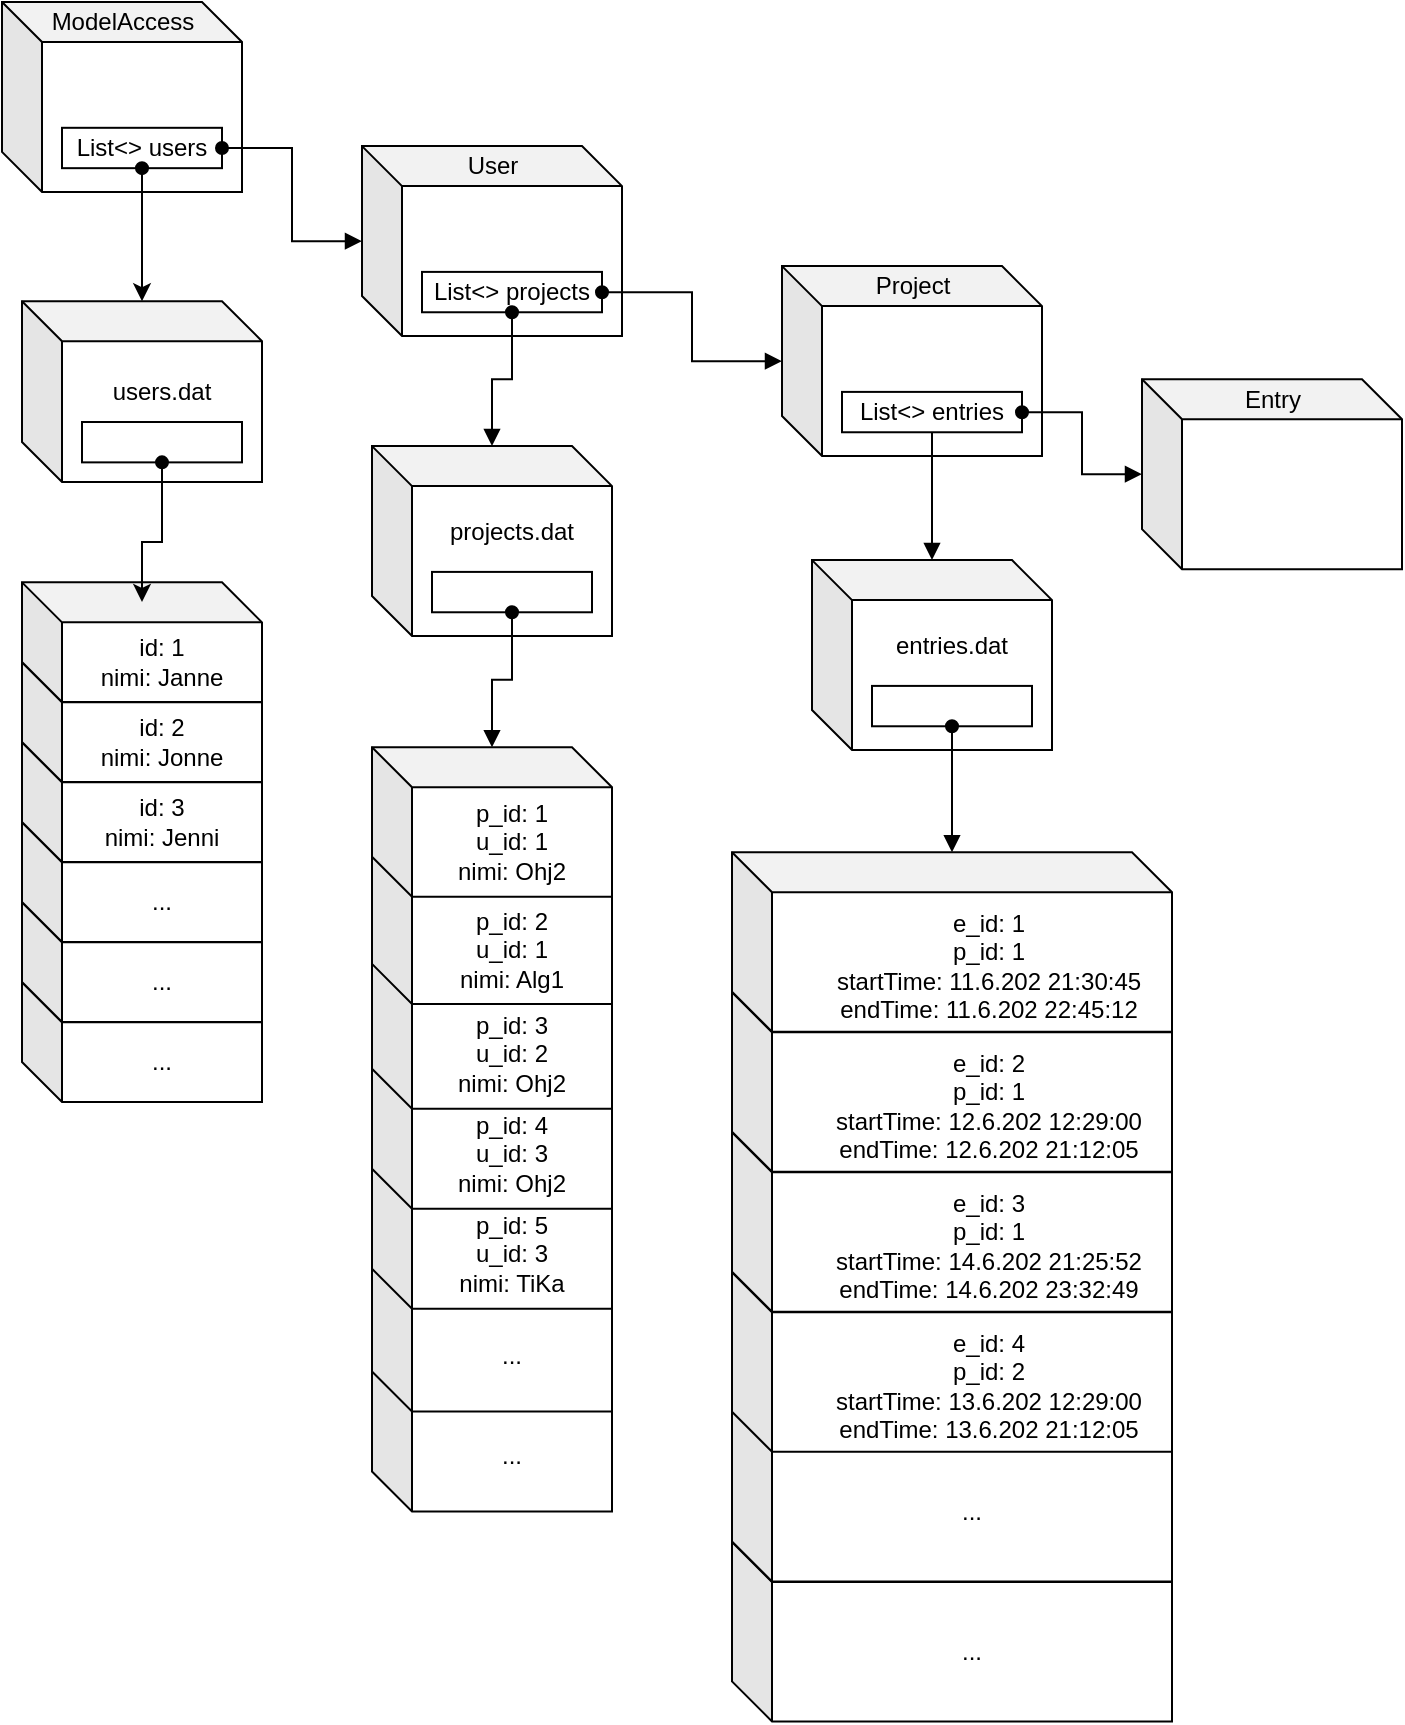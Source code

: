 <mxfile version="12.5.3" type="device"><diagram id="rrkpO7vF_OYcIXnouZr9" name="Page-1"><mxGraphModel dx="1422" dy="822" grid="1" gridSize="10" guides="1" tooltips="1" connect="1" arrows="1" fold="1" page="1" pageScale="1" pageWidth="827" pageHeight="1169" math="0" shadow="0"><root><mxCell id="0"/><mxCell id="1" parent="0"/><mxCell id="aQ8OHR9xUHMVFZoHDJCB-304" value="..." style="shape=cube;whiteSpace=wrap;html=1;boundedLbl=1;backgroundOutline=1;darkOpacity=0.05;darkOpacity2=0.1;" vertex="1" parent="1"><mxGeometry x="435" y="780.001" width="220" height="89.72" as="geometry"/></mxCell><mxCell id="aQ8OHR9xUHMVFZoHDJCB-303" value="..." style="shape=cube;whiteSpace=wrap;html=1;boundedLbl=1;backgroundOutline=1;darkOpacity=0.05;darkOpacity2=0.1;" vertex="1" parent="1"><mxGeometry x="255" y="689.998" width="120" height="74.766" as="geometry"/></mxCell><mxCell id="aQ8OHR9xUHMVFZoHDJCB-10" value="" style="group" vertex="1" connectable="0" parent="1"><mxGeometry x="80" y="140" width="120" height="110" as="geometry"/></mxCell><mxCell id="aQ8OHR9xUHMVFZoHDJCB-11" value="" style="group" vertex="1" connectable="0" parent="aQ8OHR9xUHMVFZoHDJCB-10"><mxGeometry width="120" height="110" as="geometry"/></mxCell><mxCell id="aQ8OHR9xUHMVFZoHDJCB-12" value="" style="shape=cube;whiteSpace=wrap;html=1;boundedLbl=1;backgroundOutline=1;darkOpacity=0.05;darkOpacity2=0.1;" vertex="1" parent="aQ8OHR9xUHMVFZoHDJCB-11"><mxGeometry y="19.586" width="120" height="90.414" as="geometry"/></mxCell><mxCell id="aQ8OHR9xUHMVFZoHDJCB-63" value="users.dat" style="text;html=1;strokeColor=none;fillColor=none;align=center;verticalAlign=middle;whiteSpace=wrap;rounded=0;" vertex="1" parent="aQ8OHR9xUHMVFZoHDJCB-11"><mxGeometry x="50" y="58.678" width="40" height="12.222" as="geometry"/></mxCell><mxCell id="aQ8OHR9xUHMVFZoHDJCB-69" value="" style="rounded=0;whiteSpace=wrap;html=1;" vertex="1" parent="aQ8OHR9xUHMVFZoHDJCB-11"><mxGeometry x="30" y="80.003" width="80" height="20.178" as="geometry"/></mxCell><mxCell id="aQ8OHR9xUHMVFZoHDJCB-59" value="" style="group" vertex="1" connectable="0" parent="1"><mxGeometry x="255" y="200" width="120" height="127" as="geometry"/></mxCell><mxCell id="aQ8OHR9xUHMVFZoHDJCB-60" value="" style="group" vertex="1" connectable="0" parent="aQ8OHR9xUHMVFZoHDJCB-59"><mxGeometry width="120" height="127" as="geometry"/></mxCell><mxCell id="aQ8OHR9xUHMVFZoHDJCB-61" value="" style="shape=cube;whiteSpace=wrap;html=1;boundedLbl=1;backgroundOutline=1;darkOpacity=0.05;darkOpacity2=0.1;" vertex="1" parent="aQ8OHR9xUHMVFZoHDJCB-60"><mxGeometry y="32.047" width="120" height="94.953" as="geometry"/></mxCell><mxCell id="aQ8OHR9xUHMVFZoHDJCB-62" value="" style="rounded=0;whiteSpace=wrap;html=1;" vertex="1" parent="aQ8OHR9xUHMVFZoHDJCB-60"><mxGeometry x="30" y="94.953" width="80" height="20.178" as="geometry"/></mxCell><mxCell id="aQ8OHR9xUHMVFZoHDJCB-166" value="projects.dat" style="text;html=1;strokeColor=none;fillColor=none;align=center;verticalAlign=middle;whiteSpace=wrap;rounded=0;" vertex="1" parent="aQ8OHR9xUHMVFZoHDJCB-60"><mxGeometry x="50" y="68.498" width="40" height="12.222" as="geometry"/></mxCell><mxCell id="aQ8OHR9xUHMVFZoHDJCB-164" value="" style="group" vertex="1" connectable="0" parent="1"><mxGeometry x="80" y="280" width="120" height="280" as="geometry"/></mxCell><mxCell id="aQ8OHR9xUHMVFZoHDJCB-90" value="id&lt;br&gt;nimi" style="text;html=1;strokeColor=none;fillColor=none;align=center;verticalAlign=middle;whiteSpace=wrap;rounded=0;" vertex="1" parent="aQ8OHR9xUHMVFZoHDJCB-164"><mxGeometry x="50" y="50" width="40" height="20" as="geometry"/></mxCell><mxCell id="aQ8OHR9xUHMVFZoHDJCB-40" value="" style="group" vertex="1" connectable="0" parent="aQ8OHR9xUHMVFZoHDJCB-164"><mxGeometry y="40" width="120" height="240" as="geometry"/></mxCell><mxCell id="aQ8OHR9xUHMVFZoHDJCB-15" value="" style="group" vertex="1" connectable="0" parent="aQ8OHR9xUHMVFZoHDJCB-40"><mxGeometry y="120" width="120" height="120" as="geometry"/></mxCell><mxCell id="aQ8OHR9xUHMVFZoHDJCB-16" value="" style="group" vertex="1" connectable="0" parent="aQ8OHR9xUHMVFZoHDJCB-15"><mxGeometry width="120" height="120" as="geometry"/></mxCell><mxCell id="aQ8OHR9xUHMVFZoHDJCB-138" value="" style="group" vertex="1" connectable="0" parent="aQ8OHR9xUHMVFZoHDJCB-16"><mxGeometry y="40" width="120" height="80" as="geometry"/></mxCell><mxCell id="aQ8OHR9xUHMVFZoHDJCB-139" value="" style="group" vertex="1" connectable="0" parent="aQ8OHR9xUHMVFZoHDJCB-138"><mxGeometry width="120" height="80" as="geometry"/></mxCell><mxCell id="aQ8OHR9xUHMVFZoHDJCB-140" value="&lt;span style=&quot;color: rgba(0 , 0 , 0 , 0) ; font-family: monospace ; font-size: 0px&quot;&gt;%3CmxGraphModel%3E%3Croot%3E%3CmxCell%20id%3D%220%22%2F%3E%3CmxCell%20id%3D%221%22%20parent%3D%220%22%2F%3E%3CmxCell%20id%3D%222%22%20value%3D%22id%26lt%3Bbr%26gt%3Bnimi%22%20style%3D%22text%3Bhtml%3D1%3BstrokeColor%3Dnone%3BfillColor%3Dnone%3Balign%3Dcenter%3BverticalAlign%3Dmiddle%3BwhiteSpace%3Dwrap%3Brounded%3D0%3B%22%20vertex%3D%221%22%20parent%3D%221%22%3E%3CmxGeometry%20x%3D%22220%22%20y%3D%22600%22%20width%3D%2240%22%20height%3D%2220%22%20as%3D%22geometry%22%2F%3E%3C%2FmxCell%3E%3C%2Froot%3E%3C%2FmxGraphModel%3E&lt;/span&gt;" style="shape=cube;whiteSpace=wrap;html=1;boundedLbl=1;backgroundOutline=1;darkOpacity=0.05;darkOpacity2=0.1;" vertex="1" parent="aQ8OHR9xUHMVFZoHDJCB-139"><mxGeometry y="20.187" width="120" height="59.813" as="geometry"/></mxCell><mxCell id="aQ8OHR9xUHMVFZoHDJCB-141" value="..." style="text;html=1;strokeColor=none;fillColor=none;align=center;verticalAlign=middle;whiteSpace=wrap;rounded=0;" vertex="1" parent="aQ8OHR9xUHMVFZoHDJCB-139"><mxGeometry x="50" y="50" width="40" height="20" as="geometry"/></mxCell><mxCell id="aQ8OHR9xUHMVFZoHDJCB-17" value="&lt;span style=&quot;color: rgba(0 , 0 , 0 , 0) ; font-family: monospace ; font-size: 0px&quot;&gt;%3CmxGraphModel%3E%3Croot%3E%3CmxCell%20id%3D%220%22%2F%3E%3CmxCell%20id%3D%221%22%20parent%3D%220%22%2F%3E%3CmxCell%20id%3D%222%22%20value%3D%22id%26lt%3Bbr%26gt%3Bnimi%22%20style%3D%22text%3Bhtml%3D1%3BstrokeColor%3Dnone%3BfillColor%3Dnone%3Balign%3Dcenter%3BverticalAlign%3Dmiddle%3BwhiteSpace%3Dwrap%3Brounded%3D0%3B%22%20vertex%3D%221%22%20parent%3D%221%22%3E%3CmxGeometry%20x%3D%22220%22%20y%3D%22600%22%20width%3D%2240%22%20height%3D%2220%22%20as%3D%22geometry%22%2F%3E%3C%2FmxCell%3E%3C%2Froot%3E%3C%2FmxGraphModel%3E&lt;/span&gt;" style="shape=cube;whiteSpace=wrap;html=1;boundedLbl=1;backgroundOutline=1;darkOpacity=0.05;darkOpacity2=0.1;" vertex="1" parent="aQ8OHR9xUHMVFZoHDJCB-16"><mxGeometry y="20.187" width="120" height="59.813" as="geometry"/></mxCell><mxCell id="aQ8OHR9xUHMVFZoHDJCB-91" value="...&lt;br&gt;" style="text;html=1;strokeColor=none;fillColor=none;align=center;verticalAlign=middle;whiteSpace=wrap;rounded=0;" vertex="1" parent="aQ8OHR9xUHMVFZoHDJCB-16"><mxGeometry x="50" y="50" width="40" height="20" as="geometry"/></mxCell><mxCell id="aQ8OHR9xUHMVFZoHDJCB-28" value="" style="group" vertex="1" connectable="0" parent="aQ8OHR9xUHMVFZoHDJCB-40"><mxGeometry y="80" width="120" height="80" as="geometry"/></mxCell><mxCell id="aQ8OHR9xUHMVFZoHDJCB-29" value="" style="group" vertex="1" connectable="0" parent="aQ8OHR9xUHMVFZoHDJCB-28"><mxGeometry width="120" height="80" as="geometry"/></mxCell><mxCell id="aQ8OHR9xUHMVFZoHDJCB-30" value="" style="shape=cube;whiteSpace=wrap;html=1;boundedLbl=1;backgroundOutline=1;darkOpacity=0.05;darkOpacity2=0.1;" vertex="1" parent="aQ8OHR9xUHMVFZoHDJCB-29"><mxGeometry y="20.187" width="120" height="59.813" as="geometry"/></mxCell><mxCell id="aQ8OHR9xUHMVFZoHDJCB-92" value="...&lt;br&gt;" style="text;html=1;strokeColor=none;fillColor=none;align=center;verticalAlign=middle;whiteSpace=wrap;rounded=0;" vertex="1" parent="aQ8OHR9xUHMVFZoHDJCB-29"><mxGeometry x="50" y="50" width="40" height="20" as="geometry"/></mxCell><mxCell id="aQ8OHR9xUHMVFZoHDJCB-34" value="" style="group" vertex="1" connectable="0" parent="aQ8OHR9xUHMVFZoHDJCB-40"><mxGeometry width="120" height="120" as="geometry"/></mxCell><mxCell id="aQ8OHR9xUHMVFZoHDJCB-35" value="" style="group" vertex="1" connectable="0" parent="aQ8OHR9xUHMVFZoHDJCB-34"><mxGeometry width="120" height="120" as="geometry"/></mxCell><mxCell id="aQ8OHR9xUHMVFZoHDJCB-31" value="" style="group" vertex="1" connectable="0" parent="aQ8OHR9xUHMVFZoHDJCB-35"><mxGeometry y="40" width="120" height="80" as="geometry"/></mxCell><mxCell id="aQ8OHR9xUHMVFZoHDJCB-32" value="" style="group" vertex="1" connectable="0" parent="aQ8OHR9xUHMVFZoHDJCB-31"><mxGeometry width="120" height="80" as="geometry"/></mxCell><mxCell id="aQ8OHR9xUHMVFZoHDJCB-33" value="" style="shape=cube;whiteSpace=wrap;html=1;boundedLbl=1;backgroundOutline=1;darkOpacity=0.05;darkOpacity2=0.1;" vertex="1" parent="aQ8OHR9xUHMVFZoHDJCB-32"><mxGeometry y="20.187" width="120" height="59.813" as="geometry"/></mxCell><mxCell id="aQ8OHR9xUHMVFZoHDJCB-94" value="id: 3&lt;br&gt;nimi: Jenni" style="text;html=1;strokeColor=none;fillColor=none;align=center;verticalAlign=middle;whiteSpace=wrap;rounded=0;" vertex="1" parent="aQ8OHR9xUHMVFZoHDJCB-32"><mxGeometry x="30" y="50" width="80" height="20" as="geometry"/></mxCell><mxCell id="aQ8OHR9xUHMVFZoHDJCB-36" value="" style="shape=cube;whiteSpace=wrap;html=1;boundedLbl=1;backgroundOutline=1;darkOpacity=0.05;darkOpacity2=0.1;" vertex="1" parent="aQ8OHR9xUHMVFZoHDJCB-35"><mxGeometry y="20.187" width="120" height="59.813" as="geometry"/></mxCell><mxCell id="aQ8OHR9xUHMVFZoHDJCB-93" value="id: 2&lt;br&gt;nimi: Jonne" style="text;html=1;strokeColor=none;fillColor=none;align=center;verticalAlign=middle;whiteSpace=wrap;rounded=0;" vertex="1" parent="aQ8OHR9xUHMVFZoHDJCB-35"><mxGeometry x="30" y="50" width="80" height="20" as="geometry"/></mxCell><mxCell id="aQ8OHR9xUHMVFZoHDJCB-37" value="" style="group" vertex="1" connectable="0" parent="aQ8OHR9xUHMVFZoHDJCB-164"><mxGeometry width="120" height="80" as="geometry"/></mxCell><mxCell id="aQ8OHR9xUHMVFZoHDJCB-38" value="" style="group" vertex="1" connectable="0" parent="aQ8OHR9xUHMVFZoHDJCB-37"><mxGeometry width="120" height="80" as="geometry"/></mxCell><mxCell id="aQ8OHR9xUHMVFZoHDJCB-39" value="" style="shape=cube;whiteSpace=wrap;html=1;boundedLbl=1;backgroundOutline=1;darkOpacity=0.05;darkOpacity2=0.1;" vertex="1" parent="aQ8OHR9xUHMVFZoHDJCB-38"><mxGeometry y="20.187" width="120" height="59.813" as="geometry"/></mxCell><mxCell id="aQ8OHR9xUHMVFZoHDJCB-163" value="id: 1&lt;br&gt;nimi: Janne" style="text;html=1;strokeColor=none;fillColor=none;align=center;verticalAlign=middle;whiteSpace=wrap;rounded=0;" vertex="1" parent="aQ8OHR9xUHMVFZoHDJCB-38"><mxGeometry x="20" y="50" width="100" height="20" as="geometry"/></mxCell><mxCell id="aQ8OHR9xUHMVFZoHDJCB-165" style="edgeStyle=orthogonalEdgeStyle;rounded=0;orthogonalLoop=1;jettySize=auto;html=1;entryX=0.5;entryY=0.164;entryDx=0;entryDy=0;entryPerimeter=0;startArrow=oval;startFill=1;" edge="1" parent="1" source="aQ8OHR9xUHMVFZoHDJCB-69" target="aQ8OHR9xUHMVFZoHDJCB-39"><mxGeometry relative="1" as="geometry"><Array as="points"><mxPoint x="150" y="280"/><mxPoint x="140" y="280"/></Array></mxGeometry></mxCell><mxCell id="aQ8OHR9xUHMVFZoHDJCB-172" value="" style="group" vertex="1" connectable="0" parent="1"><mxGeometry x="475" y="257" width="120" height="127" as="geometry"/></mxCell><mxCell id="aQ8OHR9xUHMVFZoHDJCB-173" value="" style="group" vertex="1" connectable="0" parent="aQ8OHR9xUHMVFZoHDJCB-172"><mxGeometry width="120" height="127" as="geometry"/></mxCell><mxCell id="aQ8OHR9xUHMVFZoHDJCB-174" value="" style="shape=cube;whiteSpace=wrap;html=1;boundedLbl=1;backgroundOutline=1;darkOpacity=0.05;darkOpacity2=0.1;" vertex="1" parent="aQ8OHR9xUHMVFZoHDJCB-173"><mxGeometry y="32.047" width="120" height="94.953" as="geometry"/></mxCell><mxCell id="aQ8OHR9xUHMVFZoHDJCB-175" value="" style="rounded=0;whiteSpace=wrap;html=1;" vertex="1" parent="aQ8OHR9xUHMVFZoHDJCB-173"><mxGeometry x="30" y="94.953" width="80" height="20.178" as="geometry"/></mxCell><mxCell id="aQ8OHR9xUHMVFZoHDJCB-176" value="entries.dat" style="text;html=1;strokeColor=none;fillColor=none;align=center;verticalAlign=middle;whiteSpace=wrap;rounded=0;" vertex="1" parent="aQ8OHR9xUHMVFZoHDJCB-173"><mxGeometry x="50" y="68.498" width="40" height="12.222" as="geometry"/></mxCell><mxCell id="aQ8OHR9xUHMVFZoHDJCB-201" value="" style="group" vertex="1" connectable="0" parent="1"><mxGeometry x="250" y="50" width="130" height="127" as="geometry"/></mxCell><mxCell id="aQ8OHR9xUHMVFZoHDJCB-202" value="" style="group" vertex="1" connectable="0" parent="aQ8OHR9xUHMVFZoHDJCB-201"><mxGeometry width="130" height="127" as="geometry"/></mxCell><mxCell id="aQ8OHR9xUHMVFZoHDJCB-203" value="" style="shape=cube;whiteSpace=wrap;html=1;boundedLbl=1;backgroundOutline=1;darkOpacity=0.05;darkOpacity2=0.1;" vertex="1" parent="aQ8OHR9xUHMVFZoHDJCB-202"><mxGeometry y="32.05" width="130" height="94.95" as="geometry"/></mxCell><mxCell id="aQ8OHR9xUHMVFZoHDJCB-204" value="User" style="text;html=1;align=center;verticalAlign=middle;resizable=0;points=[];autosize=1;" vertex="1" parent="aQ8OHR9xUHMVFZoHDJCB-202"><mxGeometry x="45" y="32.05" width="40" height="20" as="geometry"/></mxCell><mxCell id="aQ8OHR9xUHMVFZoHDJCB-205" value="List&amp;lt;&amp;gt; projects" style="rounded=0;whiteSpace=wrap;html=1;" vertex="1" parent="aQ8OHR9xUHMVFZoHDJCB-202"><mxGeometry x="30" y="94.95" width="90" height="20.18" as="geometry"/></mxCell><mxCell id="aQ8OHR9xUHMVFZoHDJCB-223" value="" style="group" vertex="1" connectable="0" parent="1"><mxGeometry x="255" y="370" width="120" height="344.764" as="geometry"/></mxCell><mxCell id="aQ8OHR9xUHMVFZoHDJCB-218" value="" style="group" vertex="1" connectable="0" parent="aQ8OHR9xUHMVFZoHDJCB-223"><mxGeometry y="206" width="120" height="138.764" as="geometry"/></mxCell><mxCell id="aQ8OHR9xUHMVFZoHDJCB-219" value="" style="group" vertex="1" connectable="0" parent="aQ8OHR9xUHMVFZoHDJCB-218"><mxGeometry width="120" height="138.764" as="geometry"/></mxCell><mxCell id="aQ8OHR9xUHMVFZoHDJCB-253" value="..." style="shape=cube;whiteSpace=wrap;html=1;boundedLbl=1;backgroundOutline=1;darkOpacity=0.05;darkOpacity2=0.1;" vertex="1" parent="aQ8OHR9xUHMVFZoHDJCB-219"><mxGeometry y="63.998" width="120" height="74.766" as="geometry"/></mxCell><mxCell id="aQ8OHR9xUHMVFZoHDJCB-220" value="" style="shape=cube;whiteSpace=wrap;html=1;boundedLbl=1;backgroundOutline=1;darkOpacity=0.05;darkOpacity2=0.1;" vertex="1" parent="aQ8OHR9xUHMVFZoHDJCB-219"><mxGeometry y="12.618" width="120" height="74.766" as="geometry"/></mxCell><mxCell id="aQ8OHR9xUHMVFZoHDJCB-221" value="p_id: 5&lt;br&gt;u_id: 3&lt;br&gt;nimi: TiKa" style="text;html=1;strokeColor=none;fillColor=none;align=center;verticalAlign=middle;whiteSpace=wrap;rounded=0;" vertex="1" parent="aQ8OHR9xUHMVFZoHDJCB-219"><mxGeometry x="20" y="30" width="100" height="60" as="geometry"/></mxCell><mxCell id="aQ8OHR9xUHMVFZoHDJCB-214" value="" style="group" vertex="1" connectable="0" parent="aQ8OHR9xUHMVFZoHDJCB-223"><mxGeometry y="156" width="120" height="100" as="geometry"/></mxCell><mxCell id="aQ8OHR9xUHMVFZoHDJCB-215" value="" style="group" vertex="1" connectable="0" parent="aQ8OHR9xUHMVFZoHDJCB-214"><mxGeometry width="120" height="100" as="geometry"/></mxCell><mxCell id="aQ8OHR9xUHMVFZoHDJCB-216" value="" style="shape=cube;whiteSpace=wrap;html=1;boundedLbl=1;backgroundOutline=1;darkOpacity=0.05;darkOpacity2=0.1;" vertex="1" parent="aQ8OHR9xUHMVFZoHDJCB-215"><mxGeometry y="12.618" width="120" height="74.766" as="geometry"/></mxCell><mxCell id="aQ8OHR9xUHMVFZoHDJCB-217" value="p_id: 4&lt;br&gt;u_id: 3&lt;br&gt;nimi: Ohj2" style="text;html=1;strokeColor=none;fillColor=none;align=center;verticalAlign=middle;whiteSpace=wrap;rounded=0;" vertex="1" parent="aQ8OHR9xUHMVFZoHDJCB-215"><mxGeometry x="20" y="30" width="100" height="60" as="geometry"/></mxCell><mxCell id="aQ8OHR9xUHMVFZoHDJCB-210" value="" style="group" vertex="1" connectable="0" parent="aQ8OHR9xUHMVFZoHDJCB-215"><mxGeometry y="-50" width="120" height="100" as="geometry"/></mxCell><mxCell id="aQ8OHR9xUHMVFZoHDJCB-211" value="" style="group" vertex="1" connectable="0" parent="aQ8OHR9xUHMVFZoHDJCB-210"><mxGeometry width="120" height="100" as="geometry"/></mxCell><mxCell id="aQ8OHR9xUHMVFZoHDJCB-212" value="" style="shape=cube;whiteSpace=wrap;html=1;boundedLbl=1;backgroundOutline=1;darkOpacity=0.05;darkOpacity2=0.1;" vertex="1" parent="aQ8OHR9xUHMVFZoHDJCB-211"><mxGeometry y="12.618" width="120" height="74.766" as="geometry"/></mxCell><mxCell id="aQ8OHR9xUHMVFZoHDJCB-213" value="p_id: 3&lt;br&gt;u_id: 2&lt;br&gt;nimi: Ohj2" style="text;html=1;strokeColor=none;fillColor=none;align=center;verticalAlign=middle;whiteSpace=wrap;rounded=0;" vertex="1" parent="aQ8OHR9xUHMVFZoHDJCB-211"><mxGeometry x="20" y="30" width="100" height="60" as="geometry"/></mxCell><mxCell id="aQ8OHR9xUHMVFZoHDJCB-206" value="" style="group" vertex="1" connectable="0" parent="aQ8OHR9xUHMVFZoHDJCB-211"><mxGeometry y="-52.43" width="120" height="100" as="geometry"/></mxCell><mxCell id="aQ8OHR9xUHMVFZoHDJCB-207" value="" style="group" vertex="1" connectable="0" parent="aQ8OHR9xUHMVFZoHDJCB-206"><mxGeometry width="120" height="100" as="geometry"/></mxCell><mxCell id="aQ8OHR9xUHMVFZoHDJCB-208" value="" style="shape=cube;whiteSpace=wrap;html=1;boundedLbl=1;backgroundOutline=1;darkOpacity=0.05;darkOpacity2=0.1;" vertex="1" parent="aQ8OHR9xUHMVFZoHDJCB-207"><mxGeometry y="12.618" width="120" height="74.766" as="geometry"/></mxCell><mxCell id="aQ8OHR9xUHMVFZoHDJCB-209" value="p_id: 2&lt;br&gt;u_id: 1&lt;br&gt;nimi: Alg1" style="text;html=1;strokeColor=none;fillColor=none;align=center;verticalAlign=middle;whiteSpace=wrap;rounded=0;" vertex="1" parent="aQ8OHR9xUHMVFZoHDJCB-207"><mxGeometry x="20" y="30" width="100" height="60" as="geometry"/></mxCell><mxCell id="aQ8OHR9xUHMVFZoHDJCB-167" value="" style="group" vertex="1" connectable="0" parent="aQ8OHR9xUHMVFZoHDJCB-223"><mxGeometry width="120" height="100" as="geometry"/></mxCell><mxCell id="aQ8OHR9xUHMVFZoHDJCB-168" value="" style="group" vertex="1" connectable="0" parent="aQ8OHR9xUHMVFZoHDJCB-167"><mxGeometry width="120" height="100" as="geometry"/></mxCell><mxCell id="aQ8OHR9xUHMVFZoHDJCB-169" value="" style="shape=cube;whiteSpace=wrap;html=1;boundedLbl=1;backgroundOutline=1;darkOpacity=0.05;darkOpacity2=0.1;" vertex="1" parent="aQ8OHR9xUHMVFZoHDJCB-168"><mxGeometry y="12.618" width="120" height="74.766" as="geometry"/></mxCell><mxCell id="aQ8OHR9xUHMVFZoHDJCB-200" value="p_id: 1&lt;br&gt;u_id: 1&lt;br&gt;nimi: Ohj2" style="text;html=1;strokeColor=none;fillColor=none;align=center;verticalAlign=middle;whiteSpace=wrap;rounded=0;" vertex="1" parent="aQ8OHR9xUHMVFZoHDJCB-168"><mxGeometry x="20" y="30" width="100" height="60" as="geometry"/></mxCell><mxCell id="aQ8OHR9xUHMVFZoHDJCB-226" style="edgeStyle=orthogonalEdgeStyle;rounded=0;orthogonalLoop=1;jettySize=auto;html=1;startArrow=oval;startFill=1;endArrow=block;endFill=1;" edge="1" parent="1" source="aQ8OHR9xUHMVFZoHDJCB-62" target="aQ8OHR9xUHMVFZoHDJCB-169"><mxGeometry relative="1" as="geometry"/></mxCell><mxCell id="aQ8OHR9xUHMVFZoHDJCB-227" value="" style="group" vertex="1" connectable="0" parent="1"><mxGeometry x="460" y="110" width="130" height="127" as="geometry"/></mxCell><mxCell id="aQ8OHR9xUHMVFZoHDJCB-228" value="" style="group" vertex="1" connectable="0" parent="aQ8OHR9xUHMVFZoHDJCB-227"><mxGeometry width="130" height="127" as="geometry"/></mxCell><mxCell id="aQ8OHR9xUHMVFZoHDJCB-229" value="" style="shape=cube;whiteSpace=wrap;html=1;boundedLbl=1;backgroundOutline=1;darkOpacity=0.05;darkOpacity2=0.1;" vertex="1" parent="aQ8OHR9xUHMVFZoHDJCB-228"><mxGeometry y="32.05" width="130" height="94.95" as="geometry"/></mxCell><mxCell id="aQ8OHR9xUHMVFZoHDJCB-230" value="Project" style="text;html=1;align=center;verticalAlign=middle;resizable=0;points=[];autosize=1;" vertex="1" parent="aQ8OHR9xUHMVFZoHDJCB-228"><mxGeometry x="40" y="32.05" width="50" height="20" as="geometry"/></mxCell><mxCell id="aQ8OHR9xUHMVFZoHDJCB-231" value="List&amp;lt;&amp;gt; entries" style="rounded=0;whiteSpace=wrap;html=1;" vertex="1" parent="aQ8OHR9xUHMVFZoHDJCB-228"><mxGeometry x="30" y="94.95" width="90" height="20.18" as="geometry"/></mxCell><mxCell id="aQ8OHR9xUHMVFZoHDJCB-255" style="edgeStyle=orthogonalEdgeStyle;rounded=0;orthogonalLoop=1;jettySize=auto;html=1;startArrow=oval;startFill=1;endArrow=block;endFill=1;" edge="1" parent="1" source="aQ8OHR9xUHMVFZoHDJCB-175" target="aQ8OHR9xUHMVFZoHDJCB-299"><mxGeometry relative="1" as="geometry"><mxPoint x="567.276" y="472.141" as="targetPoint"/></mxGeometry></mxCell><mxCell id="aQ8OHR9xUHMVFZoHDJCB-256" style="edgeStyle=orthogonalEdgeStyle;rounded=0;orthogonalLoop=1;jettySize=auto;html=1;startArrow=oval;startFill=1;endArrow=block;endFill=1;" edge="1" parent="1" source="aQ8OHR9xUHMVFZoHDJCB-205" target="aQ8OHR9xUHMVFZoHDJCB-61"><mxGeometry relative="1" as="geometry"/></mxCell><mxCell id="aQ8OHR9xUHMVFZoHDJCB-257" style="edgeStyle=orthogonalEdgeStyle;rounded=0;orthogonalLoop=1;jettySize=auto;html=1;startArrow=none;startFill=0;endArrow=block;endFill=1;" edge="1" parent="1" source="aQ8OHR9xUHMVFZoHDJCB-231" target="aQ8OHR9xUHMVFZoHDJCB-174"><mxGeometry relative="1" as="geometry"/></mxCell><mxCell id="aQ8OHR9xUHMVFZoHDJCB-1" value="" style="shape=cube;whiteSpace=wrap;html=1;boundedLbl=1;backgroundOutline=1;darkOpacity=0.05;darkOpacity2=0.1;" vertex="1" parent="1"><mxGeometry x="70" y="9.997" width="120" height="94.953" as="geometry"/></mxCell><mxCell id="aQ8OHR9xUHMVFZoHDJCB-2" value="ModelAccess" style="text;html=1;align=center;verticalAlign=middle;resizable=0;points=[];autosize=1;" vertex="1" parent="1"><mxGeometry x="85" y="10.0" width="90" height="20" as="geometry"/></mxCell><mxCell id="aQ8OHR9xUHMVFZoHDJCB-4" value="List&amp;lt;&amp;gt; users" style="rounded=0;whiteSpace=wrap;html=1;" vertex="1" parent="1"><mxGeometry x="100" y="72.903" width="80" height="20.178" as="geometry"/></mxCell><mxCell id="aQ8OHR9xUHMVFZoHDJCB-7" style="edgeStyle=orthogonalEdgeStyle;rounded=0;orthogonalLoop=1;jettySize=auto;html=1;startArrow=oval;startFill=1;" edge="1" parent="1" source="aQ8OHR9xUHMVFZoHDJCB-4" target="aQ8OHR9xUHMVFZoHDJCB-12"><mxGeometry relative="1" as="geometry"><mxPoint x="270" y="280" as="targetPoint"/><Array as="points"><mxPoint x="140" y="120"/><mxPoint x="140" y="120"/></Array></mxGeometry></mxCell><mxCell id="aQ8OHR9xUHMVFZoHDJCB-258" style="edgeStyle=orthogonalEdgeStyle;rounded=0;orthogonalLoop=1;jettySize=auto;html=1;startArrow=oval;startFill=1;endArrow=block;endFill=1;" edge="1" parent="1" source="aQ8OHR9xUHMVFZoHDJCB-4" target="aQ8OHR9xUHMVFZoHDJCB-203"><mxGeometry relative="1" as="geometry"/></mxCell><mxCell id="aQ8OHR9xUHMVFZoHDJCB-301" value="" style="group" vertex="1" connectable="0" parent="1"><mxGeometry x="435" y="420" width="220" height="379.721" as="geometry"/></mxCell><mxCell id="aQ8OHR9xUHMVFZoHDJCB-280" value="" style="group" vertex="1" connectable="0" parent="aQ8OHR9xUHMVFZoHDJCB-301"><mxGeometry y="210" width="220" height="169.721" as="geometry"/></mxCell><mxCell id="aQ8OHR9xUHMVFZoHDJCB-259" value="" style="group" vertex="1" connectable="0" parent="aQ8OHR9xUHMVFZoHDJCB-280"><mxGeometry width="220" height="169.721" as="geometry"/></mxCell><mxCell id="aQ8OHR9xUHMVFZoHDJCB-260" value="" style="group" vertex="1" connectable="0" parent="aQ8OHR9xUHMVFZoHDJCB-259"><mxGeometry width="220" height="169.721" as="geometry"/></mxCell><mxCell id="aQ8OHR9xUHMVFZoHDJCB-302" value="..." style="shape=cube;whiteSpace=wrap;html=1;boundedLbl=1;backgroundOutline=1;darkOpacity=0.05;darkOpacity2=0.1;" vertex="1" parent="aQ8OHR9xUHMVFZoHDJCB-260"><mxGeometry y="80.001" width="220" height="89.72" as="geometry"/></mxCell><mxCell id="aQ8OHR9xUHMVFZoHDJCB-261" value="" style="shape=cube;whiteSpace=wrap;html=1;boundedLbl=1;backgroundOutline=1;darkOpacity=0.05;darkOpacity2=0.1;" vertex="1" parent="aQ8OHR9xUHMVFZoHDJCB-260"><mxGeometry y="15.141" width="220" height="89.72" as="geometry"/></mxCell><mxCell id="aQ8OHR9xUHMVFZoHDJCB-262" value="e_id: 4&lt;br&gt;p_id: 2&lt;br&gt;startTime:&amp;nbsp;13.6.202 12:29:00&lt;br&gt;endTime:&amp;nbsp;13.6.202 21:12:05" style="text;html=1;strokeColor=none;fillColor=none;align=center;verticalAlign=middle;whiteSpace=wrap;rounded=0;" vertex="1" parent="aQ8OHR9xUHMVFZoHDJCB-260"><mxGeometry x="36.667" y="36" width="183.333" height="72" as="geometry"/></mxCell><mxCell id="aQ8OHR9xUHMVFZoHDJCB-286" value="" style="group" vertex="1" connectable="0" parent="aQ8OHR9xUHMVFZoHDJCB-301"><mxGeometry y="140" width="220" height="120" as="geometry"/></mxCell><mxCell id="aQ8OHR9xUHMVFZoHDJCB-287" value="" style="group" vertex="1" connectable="0" parent="aQ8OHR9xUHMVFZoHDJCB-286"><mxGeometry width="220" height="120" as="geometry"/></mxCell><mxCell id="aQ8OHR9xUHMVFZoHDJCB-288" value="" style="group" vertex="1" connectable="0" parent="aQ8OHR9xUHMVFZoHDJCB-287"><mxGeometry width="220" height="120" as="geometry"/></mxCell><mxCell id="aQ8OHR9xUHMVFZoHDJCB-289" value="" style="shape=cube;whiteSpace=wrap;html=1;boundedLbl=1;backgroundOutline=1;darkOpacity=0.05;darkOpacity2=0.1;" vertex="1" parent="aQ8OHR9xUHMVFZoHDJCB-288"><mxGeometry y="15.141" width="220" height="89.72" as="geometry"/></mxCell><mxCell id="aQ8OHR9xUHMVFZoHDJCB-290" value="e_id: 3&lt;br&gt;p_id: 1&lt;br&gt;startTime:&amp;nbsp;14.6.202 21:25:52&lt;br&gt;endTime:&amp;nbsp;14.6.202 23:32:49" style="text;html=1;strokeColor=none;fillColor=none;align=center;verticalAlign=middle;whiteSpace=wrap;rounded=0;" vertex="1" parent="aQ8OHR9xUHMVFZoHDJCB-288"><mxGeometry x="36.667" y="36" width="183.333" height="72" as="geometry"/></mxCell><mxCell id="aQ8OHR9xUHMVFZoHDJCB-291" value="" style="group" vertex="1" connectable="0" parent="aQ8OHR9xUHMVFZoHDJCB-301"><mxGeometry y="70" width="220" height="120" as="geometry"/></mxCell><mxCell id="aQ8OHR9xUHMVFZoHDJCB-292" value="" style="group" vertex="1" connectable="0" parent="aQ8OHR9xUHMVFZoHDJCB-291"><mxGeometry width="220" height="120" as="geometry"/></mxCell><mxCell id="aQ8OHR9xUHMVFZoHDJCB-293" value="" style="group" vertex="1" connectable="0" parent="aQ8OHR9xUHMVFZoHDJCB-292"><mxGeometry width="220" height="120" as="geometry"/></mxCell><mxCell id="aQ8OHR9xUHMVFZoHDJCB-294" value="" style="shape=cube;whiteSpace=wrap;html=1;boundedLbl=1;backgroundOutline=1;darkOpacity=0.05;darkOpacity2=0.1;" vertex="1" parent="aQ8OHR9xUHMVFZoHDJCB-293"><mxGeometry y="15.141" width="220" height="89.72" as="geometry"/></mxCell><mxCell id="aQ8OHR9xUHMVFZoHDJCB-295" value="e_id: 2&lt;br&gt;p_id: 1&lt;br&gt;startTime:&amp;nbsp;12.6.202 12:29:00&lt;br&gt;endTime:&amp;nbsp;12.6.202 21:12:05" style="text;html=1;strokeColor=none;fillColor=none;align=center;verticalAlign=middle;whiteSpace=wrap;rounded=0;" vertex="1" parent="aQ8OHR9xUHMVFZoHDJCB-293"><mxGeometry x="36.667" y="36" width="183.333" height="72" as="geometry"/></mxCell><mxCell id="aQ8OHR9xUHMVFZoHDJCB-296" value="" style="group" vertex="1" connectable="0" parent="aQ8OHR9xUHMVFZoHDJCB-301"><mxGeometry width="220" height="120" as="geometry"/></mxCell><mxCell id="aQ8OHR9xUHMVFZoHDJCB-297" value="" style="group" vertex="1" connectable="0" parent="aQ8OHR9xUHMVFZoHDJCB-296"><mxGeometry width="220" height="120" as="geometry"/></mxCell><mxCell id="aQ8OHR9xUHMVFZoHDJCB-298" value="" style="group" vertex="1" connectable="0" parent="aQ8OHR9xUHMVFZoHDJCB-297"><mxGeometry width="220" height="120" as="geometry"/></mxCell><mxCell id="aQ8OHR9xUHMVFZoHDJCB-299" value="" style="shape=cube;whiteSpace=wrap;html=1;boundedLbl=1;backgroundOutline=1;darkOpacity=0.05;darkOpacity2=0.1;" vertex="1" parent="aQ8OHR9xUHMVFZoHDJCB-298"><mxGeometry y="15.141" width="220" height="89.72" as="geometry"/></mxCell><mxCell id="aQ8OHR9xUHMVFZoHDJCB-300" value="e_id: 1&lt;br&gt;p_id: 1&lt;br&gt;startTime:&amp;nbsp;11.6.202 21:30:45&lt;br&gt;endTime:&amp;nbsp;11.6.202 22:45:12" style="text;html=1;strokeColor=none;fillColor=none;align=center;verticalAlign=middle;whiteSpace=wrap;rounded=0;" vertex="1" parent="aQ8OHR9xUHMVFZoHDJCB-298"><mxGeometry x="36.667" y="36" width="183.333" height="72" as="geometry"/></mxCell><mxCell id="aQ8OHR9xUHMVFZoHDJCB-305" style="edgeStyle=orthogonalEdgeStyle;rounded=0;orthogonalLoop=1;jettySize=auto;html=1;startArrow=oval;startFill=1;endArrow=block;endFill=1;" edge="1" parent="1" source="aQ8OHR9xUHMVFZoHDJCB-205" target="aQ8OHR9xUHMVFZoHDJCB-229"><mxGeometry relative="1" as="geometry"/></mxCell><mxCell id="aQ8OHR9xUHMVFZoHDJCB-307" value="" style="group" vertex="1" connectable="0" parent="1"><mxGeometry x="640" y="166.59" width="130" height="127" as="geometry"/></mxCell><mxCell id="aQ8OHR9xUHMVFZoHDJCB-308" value="" style="group" vertex="1" connectable="0" parent="aQ8OHR9xUHMVFZoHDJCB-307"><mxGeometry width="130" height="127" as="geometry"/></mxCell><mxCell id="aQ8OHR9xUHMVFZoHDJCB-309" value="" style="shape=cube;whiteSpace=wrap;html=1;boundedLbl=1;backgroundOutline=1;darkOpacity=0.05;darkOpacity2=0.1;" vertex="1" parent="aQ8OHR9xUHMVFZoHDJCB-308"><mxGeometry y="32.05" width="130" height="94.95" as="geometry"/></mxCell><mxCell id="aQ8OHR9xUHMVFZoHDJCB-310" value="Entry" style="text;html=1;align=center;verticalAlign=middle;resizable=0;points=[];autosize=1;" vertex="1" parent="aQ8OHR9xUHMVFZoHDJCB-308"><mxGeometry x="45" y="32.05" width="40" height="20" as="geometry"/></mxCell><mxCell id="aQ8OHR9xUHMVFZoHDJCB-312" style="edgeStyle=orthogonalEdgeStyle;rounded=0;orthogonalLoop=1;jettySize=auto;html=1;startArrow=oval;startFill=1;endArrow=block;endFill=1;" edge="1" parent="1" source="aQ8OHR9xUHMVFZoHDJCB-231" target="aQ8OHR9xUHMVFZoHDJCB-309"><mxGeometry relative="1" as="geometry"/></mxCell></root></mxGraphModel></diagram></mxfile>